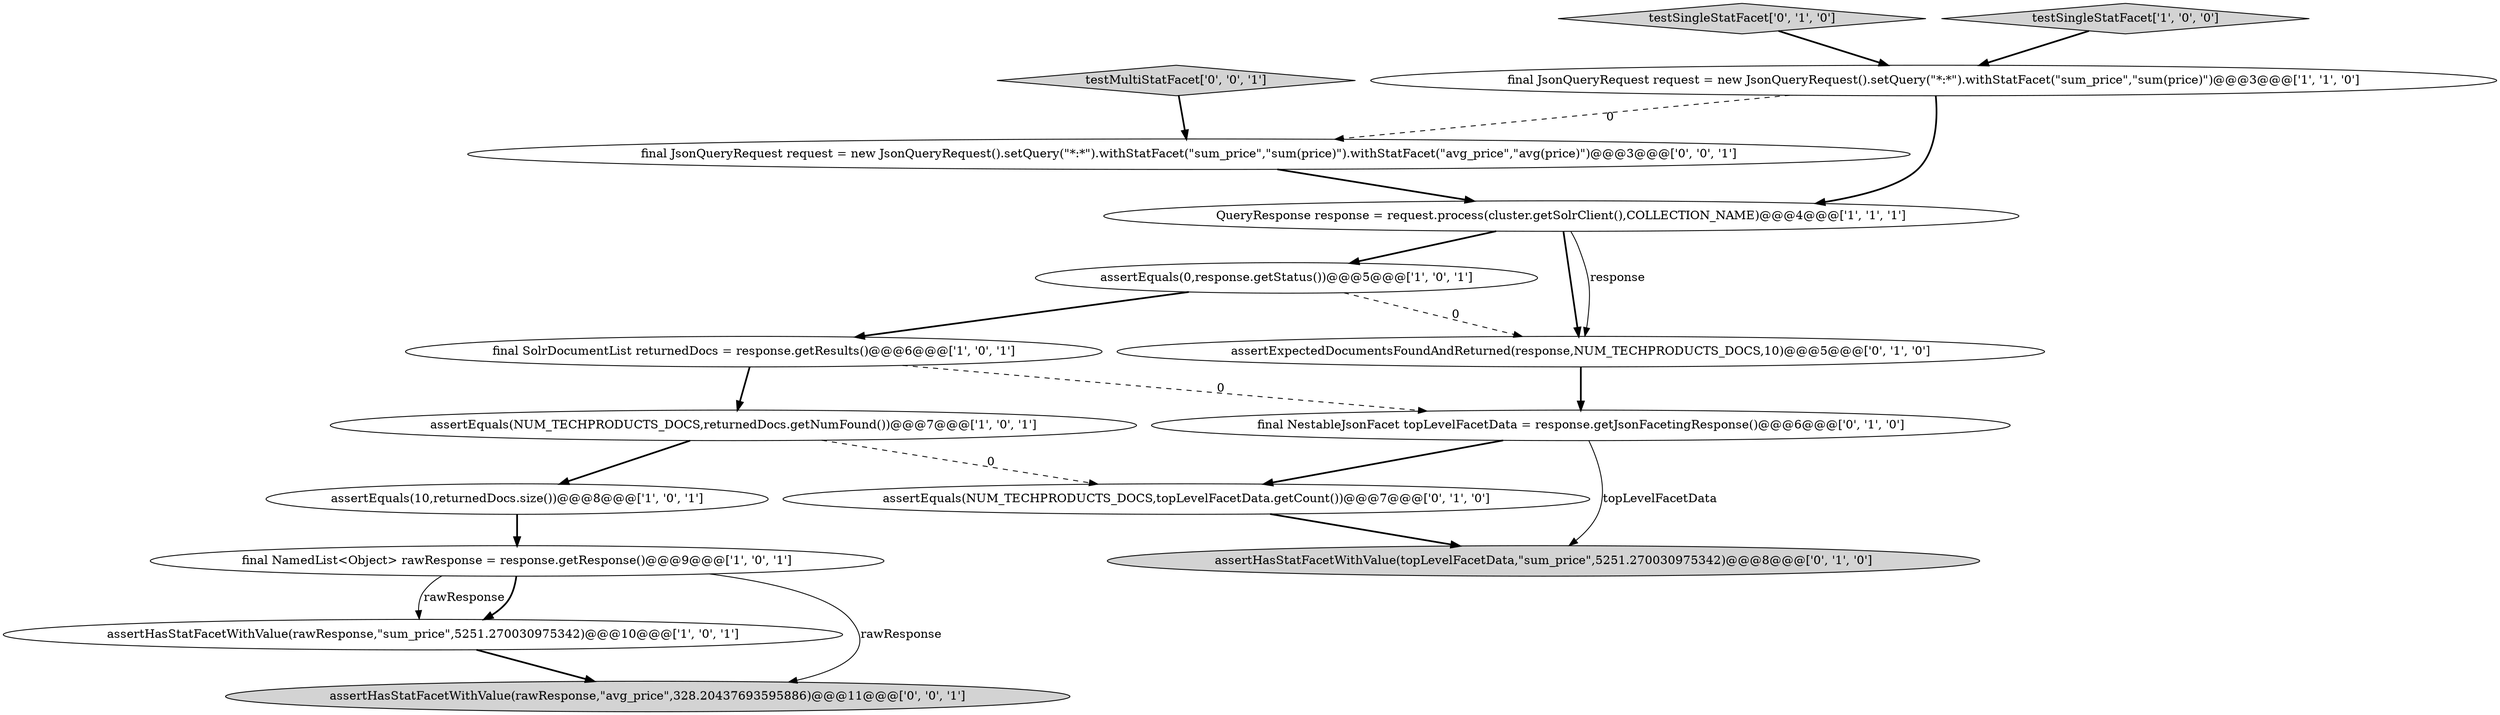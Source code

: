 digraph {
16 [style = filled, label = "assertHasStatFacetWithValue(rawResponse,\"avg_price\",328.20437693595886)@@@11@@@['0', '0', '1']", fillcolor = lightgray, shape = ellipse image = "AAA0AAABBB3BBB"];
5 [style = filled, label = "assertHasStatFacetWithValue(rawResponse,\"sum_price\",5251.270030975342)@@@10@@@['1', '0', '1']", fillcolor = white, shape = ellipse image = "AAA0AAABBB1BBB"];
12 [style = filled, label = "testSingleStatFacet['0', '1', '0']", fillcolor = lightgray, shape = diamond image = "AAA0AAABBB2BBB"];
13 [style = filled, label = "final NestableJsonFacet topLevelFacetData = response.getJsonFacetingResponse()@@@6@@@['0', '1', '0']", fillcolor = white, shape = ellipse image = "AAA1AAABBB2BBB"];
9 [style = filled, label = "assertHasStatFacetWithValue(topLevelFacetData,\"sum_price\",5251.270030975342)@@@8@@@['0', '1', '0']", fillcolor = lightgray, shape = ellipse image = "AAA0AAABBB2BBB"];
8 [style = filled, label = "testSingleStatFacet['1', '0', '0']", fillcolor = lightgray, shape = diamond image = "AAA0AAABBB1BBB"];
14 [style = filled, label = "testMultiStatFacet['0', '0', '1']", fillcolor = lightgray, shape = diamond image = "AAA0AAABBB3BBB"];
6 [style = filled, label = "assertEquals(0,response.getStatus())@@@5@@@['1', '0', '1']", fillcolor = white, shape = ellipse image = "AAA0AAABBB1BBB"];
10 [style = filled, label = "assertExpectedDocumentsFoundAndReturned(response,NUM_TECHPRODUCTS_DOCS,10)@@@5@@@['0', '1', '0']", fillcolor = white, shape = ellipse image = "AAA1AAABBB2BBB"];
11 [style = filled, label = "assertEquals(NUM_TECHPRODUCTS_DOCS,topLevelFacetData.getCount())@@@7@@@['0', '1', '0']", fillcolor = white, shape = ellipse image = "AAA1AAABBB2BBB"];
4 [style = filled, label = "QueryResponse response = request.process(cluster.getSolrClient(),COLLECTION_NAME)@@@4@@@['1', '1', '1']", fillcolor = white, shape = ellipse image = "AAA0AAABBB1BBB"];
0 [style = filled, label = "assertEquals(NUM_TECHPRODUCTS_DOCS,returnedDocs.getNumFound())@@@7@@@['1', '0', '1']", fillcolor = white, shape = ellipse image = "AAA0AAABBB1BBB"];
2 [style = filled, label = "assertEquals(10,returnedDocs.size())@@@8@@@['1', '0', '1']", fillcolor = white, shape = ellipse image = "AAA0AAABBB1BBB"];
7 [style = filled, label = "final NamedList<Object> rawResponse = response.getResponse()@@@9@@@['1', '0', '1']", fillcolor = white, shape = ellipse image = "AAA0AAABBB1BBB"];
15 [style = filled, label = "final JsonQueryRequest request = new JsonQueryRequest().setQuery(\"*:*\").withStatFacet(\"sum_price\",\"sum(price)\").withStatFacet(\"avg_price\",\"avg(price)\")@@@3@@@['0', '0', '1']", fillcolor = white, shape = ellipse image = "AAA0AAABBB3BBB"];
3 [style = filled, label = "final JsonQueryRequest request = new JsonQueryRequest().setQuery(\"*:*\").withStatFacet(\"sum_price\",\"sum(price)\")@@@3@@@['1', '1', '0']", fillcolor = white, shape = ellipse image = "AAA0AAABBB1BBB"];
1 [style = filled, label = "final SolrDocumentList returnedDocs = response.getResults()@@@6@@@['1', '0', '1']", fillcolor = white, shape = ellipse image = "AAA0AAABBB1BBB"];
4->6 [style = bold, label=""];
2->7 [style = bold, label=""];
13->9 [style = solid, label="topLevelFacetData"];
15->4 [style = bold, label=""];
11->9 [style = bold, label=""];
7->5 [style = solid, label="rawResponse"];
8->3 [style = bold, label=""];
1->13 [style = dashed, label="0"];
13->11 [style = bold, label=""];
0->11 [style = dashed, label="0"];
10->13 [style = bold, label=""];
12->3 [style = bold, label=""];
3->15 [style = dashed, label="0"];
7->5 [style = bold, label=""];
4->10 [style = bold, label=""];
4->10 [style = solid, label="response"];
0->2 [style = bold, label=""];
6->10 [style = dashed, label="0"];
14->15 [style = bold, label=""];
6->1 [style = bold, label=""];
5->16 [style = bold, label=""];
3->4 [style = bold, label=""];
7->16 [style = solid, label="rawResponse"];
1->0 [style = bold, label=""];
}

